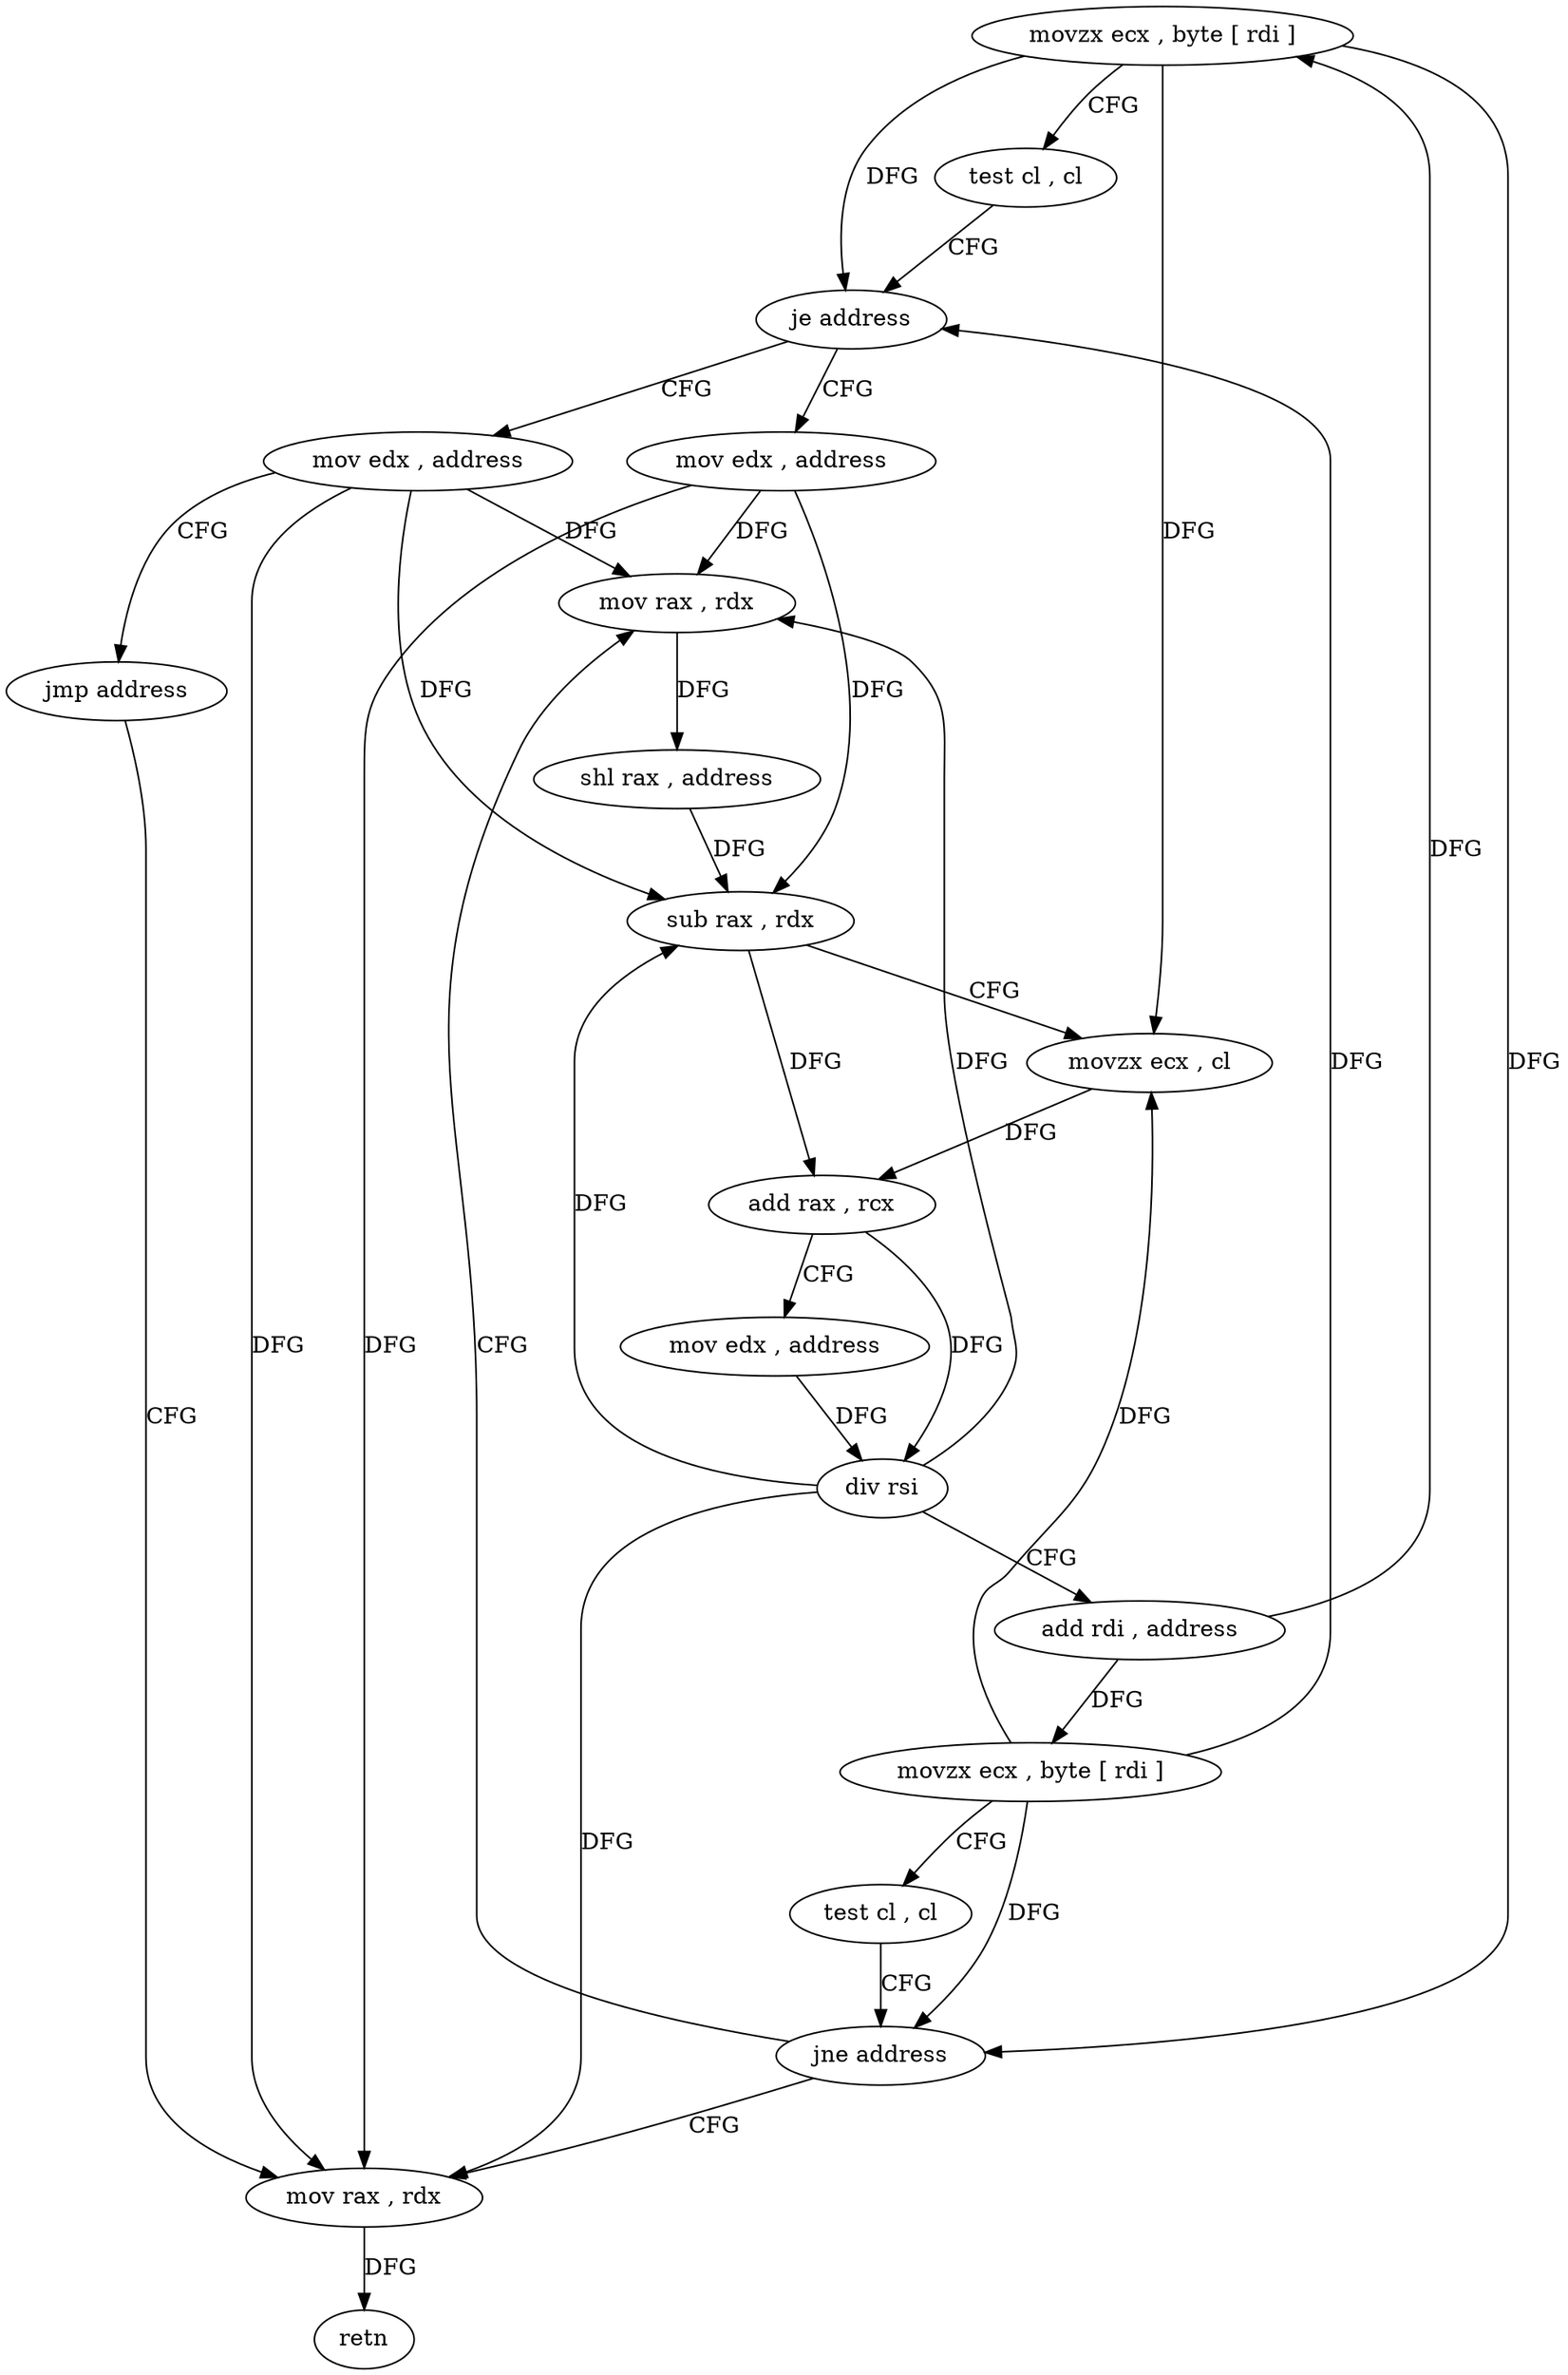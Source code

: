 digraph "func" {
"4277303" [label = "movzx ecx , byte [ rdi ]" ]
"4277306" [label = "test cl , cl" ]
"4277308" [label = "je address" ]
"4277354" [label = "mov edx , address" ]
"4277310" [label = "mov edx , address" ]
"4277359" [label = "jmp address" ]
"4277350" [label = "mov rax , rdx" ]
"4277315" [label = "mov rax , rdx" ]
"4277353" [label = "retn" ]
"4277318" [label = "shl rax , address" ]
"4277322" [label = "sub rax , rdx" ]
"4277325" [label = "movzx ecx , cl" ]
"4277328" [label = "add rax , rcx" ]
"4277331" [label = "mov edx , address" ]
"4277336" [label = "div rsi" ]
"4277339" [label = "add rdi , address" ]
"4277343" [label = "movzx ecx , byte [ rdi ]" ]
"4277346" [label = "test cl , cl" ]
"4277348" [label = "jne address" ]
"4277303" -> "4277306" [ label = "CFG" ]
"4277303" -> "4277308" [ label = "DFG" ]
"4277303" -> "4277325" [ label = "DFG" ]
"4277303" -> "4277348" [ label = "DFG" ]
"4277306" -> "4277308" [ label = "CFG" ]
"4277308" -> "4277354" [ label = "CFG" ]
"4277308" -> "4277310" [ label = "CFG" ]
"4277354" -> "4277359" [ label = "CFG" ]
"4277354" -> "4277350" [ label = "DFG" ]
"4277354" -> "4277315" [ label = "DFG" ]
"4277354" -> "4277322" [ label = "DFG" ]
"4277310" -> "4277315" [ label = "DFG" ]
"4277310" -> "4277350" [ label = "DFG" ]
"4277310" -> "4277322" [ label = "DFG" ]
"4277359" -> "4277350" [ label = "CFG" ]
"4277350" -> "4277353" [ label = "DFG" ]
"4277315" -> "4277318" [ label = "DFG" ]
"4277318" -> "4277322" [ label = "DFG" ]
"4277322" -> "4277325" [ label = "CFG" ]
"4277322" -> "4277328" [ label = "DFG" ]
"4277325" -> "4277328" [ label = "DFG" ]
"4277328" -> "4277331" [ label = "CFG" ]
"4277328" -> "4277336" [ label = "DFG" ]
"4277331" -> "4277336" [ label = "DFG" ]
"4277336" -> "4277339" [ label = "CFG" ]
"4277336" -> "4277350" [ label = "DFG" ]
"4277336" -> "4277315" [ label = "DFG" ]
"4277336" -> "4277322" [ label = "DFG" ]
"4277339" -> "4277343" [ label = "DFG" ]
"4277339" -> "4277303" [ label = "DFG" ]
"4277343" -> "4277346" [ label = "CFG" ]
"4277343" -> "4277308" [ label = "DFG" ]
"4277343" -> "4277325" [ label = "DFG" ]
"4277343" -> "4277348" [ label = "DFG" ]
"4277346" -> "4277348" [ label = "CFG" ]
"4277348" -> "4277315" [ label = "CFG" ]
"4277348" -> "4277350" [ label = "CFG" ]
}
